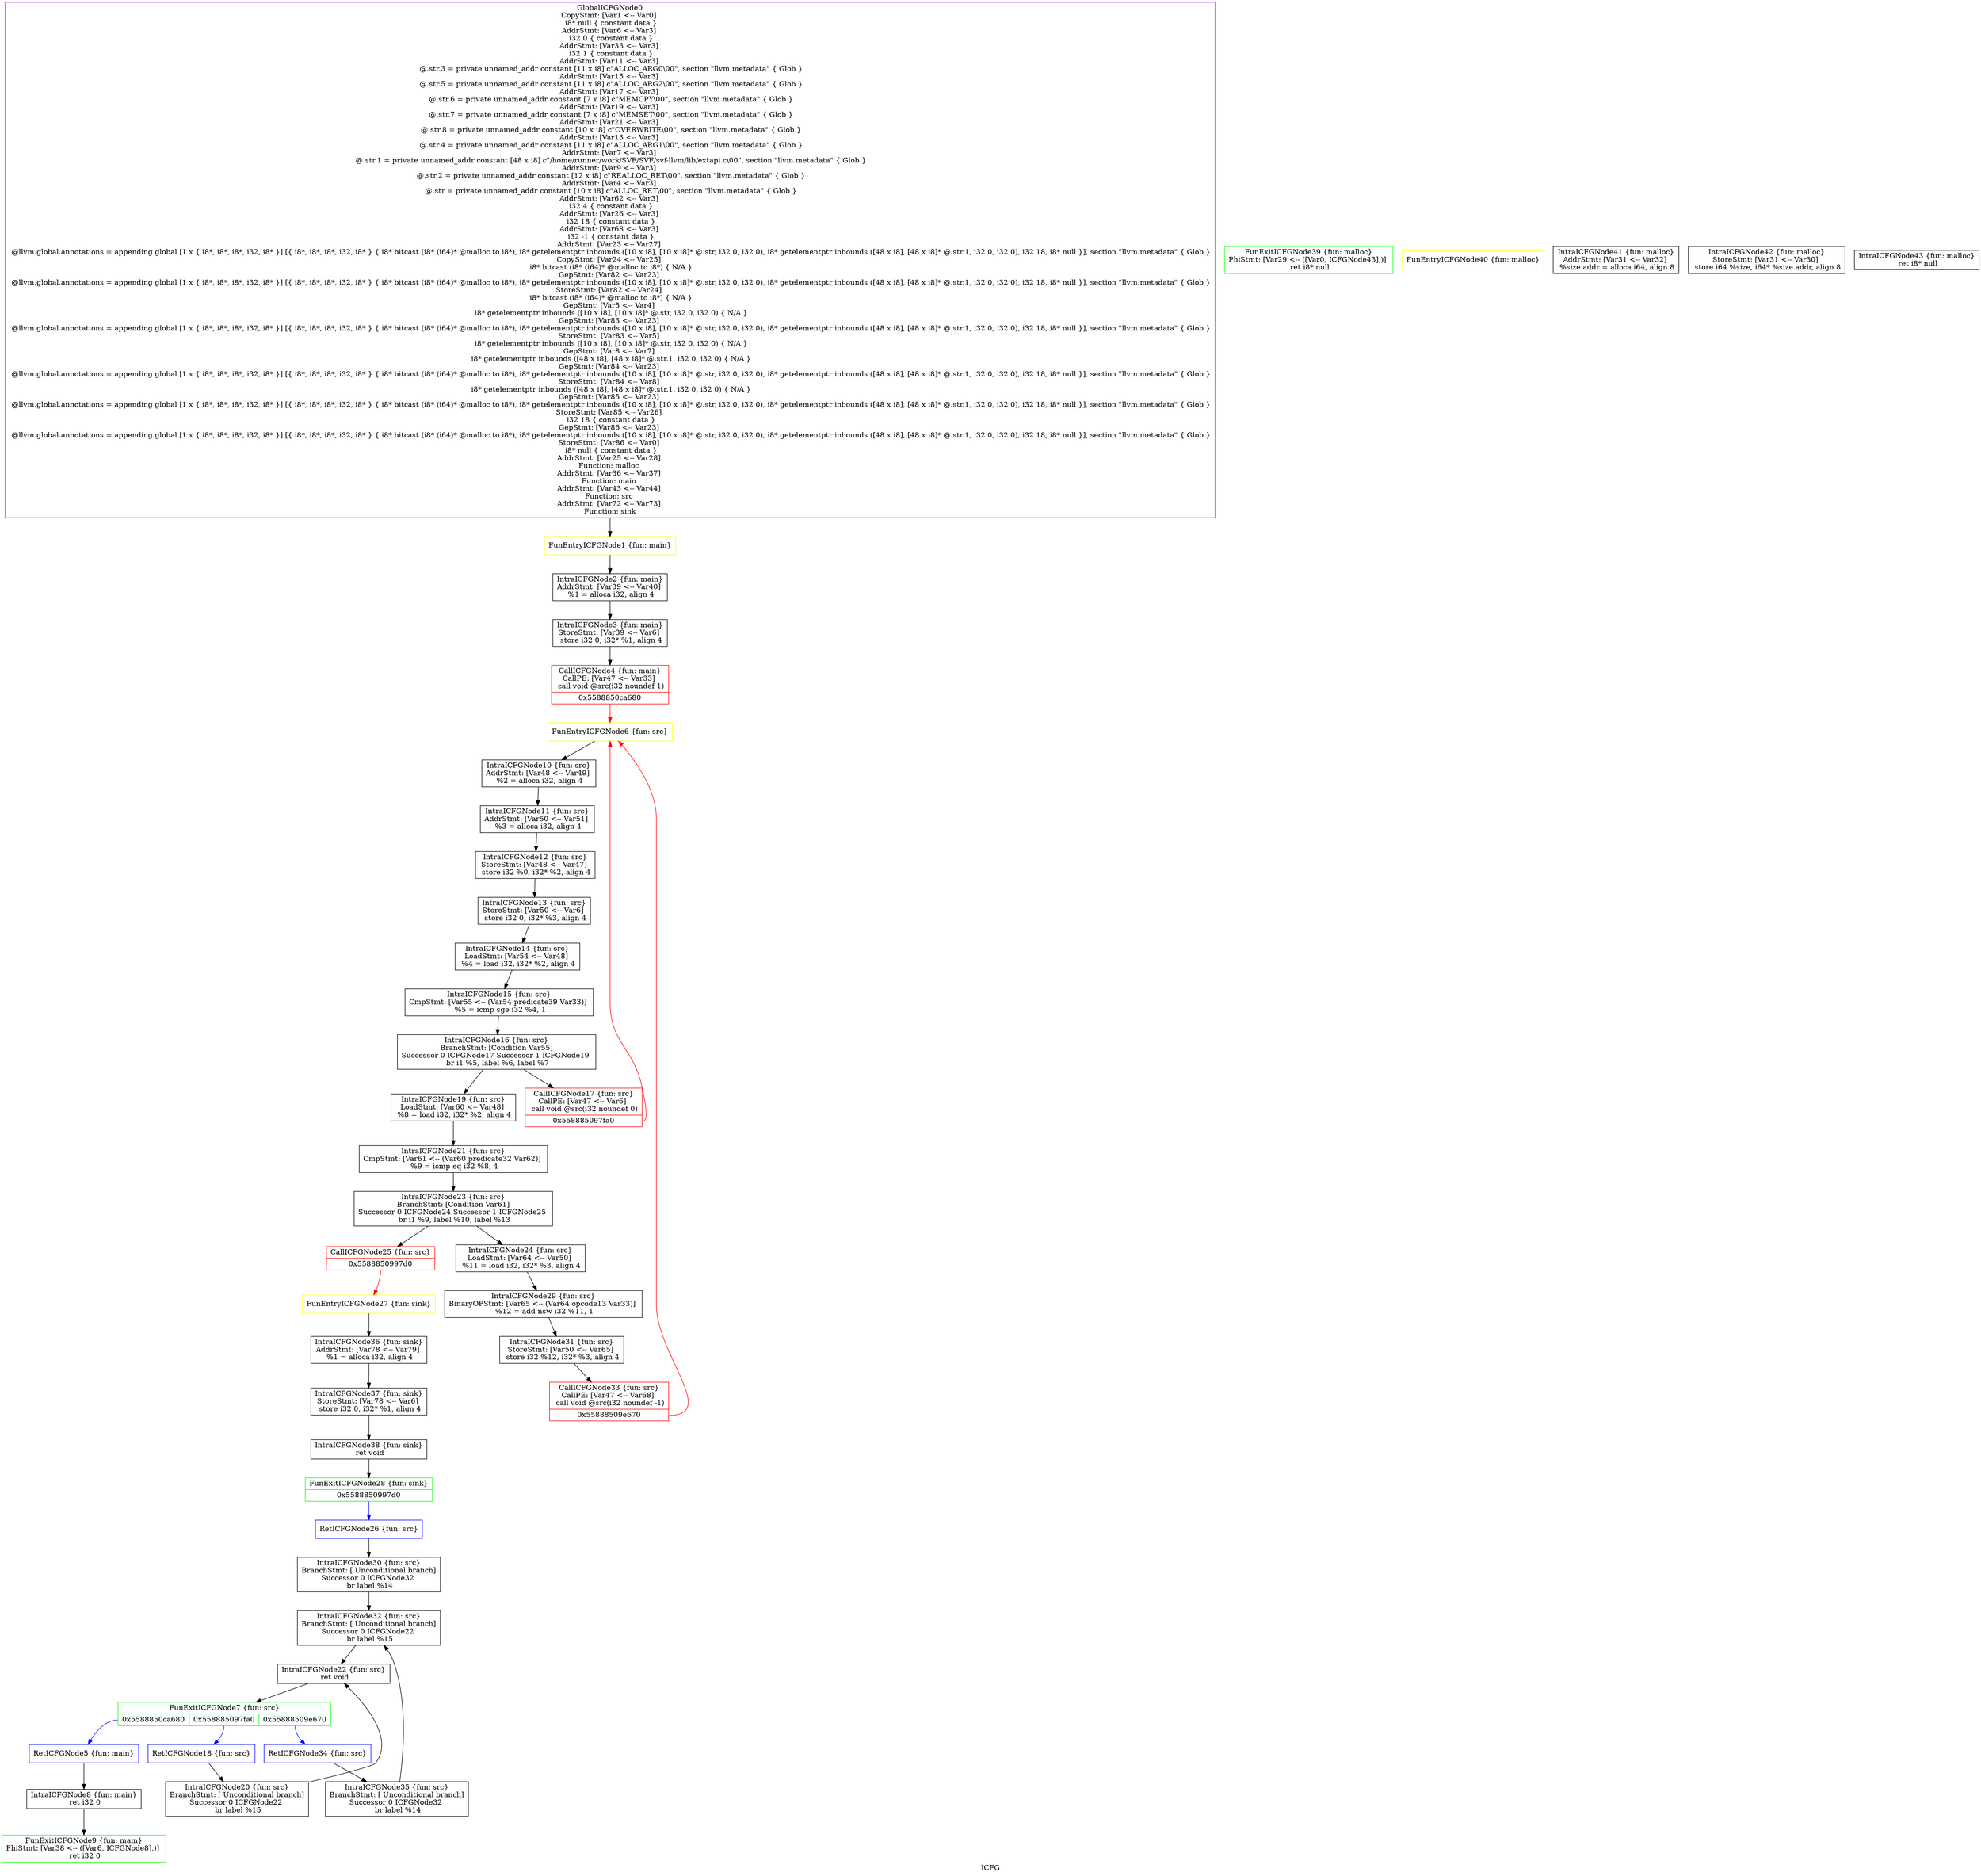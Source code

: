 digraph "ICFG" {
	label="ICFG";

	Node0x558885094ca0 [shape=record,color=purple,label="{GlobalICFGNode0\nCopyStmt: [Var1 \<-- Var0]  \n i8* null \{ constant data \}\nAddrStmt: [Var6 \<-- Var3]  \n i32 0 \{ constant data \}\nAddrStmt: [Var33 \<-- Var3]  \n i32 1 \{ constant data \}\nAddrStmt: [Var11 \<-- Var3]  \n @.str.3 = private unnamed_addr constant [11 x i8] c\"ALLOC_ARG0\\00\", section \"llvm.metadata\" \{ Glob  \}\nAddrStmt: [Var15 \<-- Var3]  \n @.str.5 = private unnamed_addr constant [11 x i8] c\"ALLOC_ARG2\\00\", section \"llvm.metadata\" \{ Glob  \}\nAddrStmt: [Var17 \<-- Var3]  \n @.str.6 = private unnamed_addr constant [7 x i8] c\"MEMCPY\\00\", section \"llvm.metadata\" \{ Glob  \}\nAddrStmt: [Var19 \<-- Var3]  \n @.str.7 = private unnamed_addr constant [7 x i8] c\"MEMSET\\00\", section \"llvm.metadata\" \{ Glob  \}\nAddrStmt: [Var21 \<-- Var3]  \n @.str.8 = private unnamed_addr constant [10 x i8] c\"OVERWRITE\\00\", section \"llvm.metadata\" \{ Glob  \}\nAddrStmt: [Var13 \<-- Var3]  \n @.str.4 = private unnamed_addr constant [11 x i8] c\"ALLOC_ARG1\\00\", section \"llvm.metadata\" \{ Glob  \}\nAddrStmt: [Var7 \<-- Var3]  \n @.str.1 = private unnamed_addr constant [48 x i8] c\"/home/runner/work/SVF/SVF/svf-llvm/lib/extapi.c\\00\", section \"llvm.metadata\" \{ Glob  \}\nAddrStmt: [Var9 \<-- Var3]  \n @.str.2 = private unnamed_addr constant [12 x i8] c\"REALLOC_RET\\00\", section \"llvm.metadata\" \{ Glob  \}\nAddrStmt: [Var4 \<-- Var3]  \n @.str = private unnamed_addr constant [10 x i8] c\"ALLOC_RET\\00\", section \"llvm.metadata\" \{ Glob  \}\nAddrStmt: [Var62 \<-- Var3]  \n i32 4 \{ constant data \}\nAddrStmt: [Var26 \<-- Var3]  \n i32 18 \{ constant data \}\nAddrStmt: [Var68 \<-- Var3]  \n i32 -1 \{ constant data \}\nAddrStmt: [Var23 \<-- Var27]  \n @llvm.global.annotations = appending global [1 x \{ i8*, i8*, i8*, i32, i8* \}] [\{ i8*, i8*, i8*, i32, i8* \} \{ i8* bitcast (i8* (i64)* @malloc to i8*), i8* getelementptr inbounds ([10 x i8], [10 x i8]* @.str, i32 0, i32 0), i8* getelementptr inbounds ([48 x i8], [48 x i8]* @.str.1, i32 0, i32 0), i32 18, i8* null \}], section \"llvm.metadata\" \{ Glob  \}\nCopyStmt: [Var24 \<-- Var25]  \n i8* bitcast (i8* (i64)* @malloc to i8*) \{ N/A \}\nGepStmt: [Var82 \<-- Var23]  \n @llvm.global.annotations = appending global [1 x \{ i8*, i8*, i8*, i32, i8* \}] [\{ i8*, i8*, i8*, i32, i8* \} \{ i8* bitcast (i8* (i64)* @malloc to i8*), i8* getelementptr inbounds ([10 x i8], [10 x i8]* @.str, i32 0, i32 0), i8* getelementptr inbounds ([48 x i8], [48 x i8]* @.str.1, i32 0, i32 0), i32 18, i8* null \}], section \"llvm.metadata\" \{ Glob  \}\nStoreStmt: [Var82 \<-- Var24]  \n i8* bitcast (i8* (i64)* @malloc to i8*) \{ N/A \}\nGepStmt: [Var5 \<-- Var4]  \n i8* getelementptr inbounds ([10 x i8], [10 x i8]* @.str, i32 0, i32 0) \{ N/A \}\nGepStmt: [Var83 \<-- Var23]  \n @llvm.global.annotations = appending global [1 x \{ i8*, i8*, i8*, i32, i8* \}] [\{ i8*, i8*, i8*, i32, i8* \} \{ i8* bitcast (i8* (i64)* @malloc to i8*), i8* getelementptr inbounds ([10 x i8], [10 x i8]* @.str, i32 0, i32 0), i8* getelementptr inbounds ([48 x i8], [48 x i8]* @.str.1, i32 0, i32 0), i32 18, i8* null \}], section \"llvm.metadata\" \{ Glob  \}\nStoreStmt: [Var83 \<-- Var5]  \n i8* getelementptr inbounds ([10 x i8], [10 x i8]* @.str, i32 0, i32 0) \{ N/A \}\nGepStmt: [Var8 \<-- Var7]  \n i8* getelementptr inbounds ([48 x i8], [48 x i8]* @.str.1, i32 0, i32 0) \{ N/A \}\nGepStmt: [Var84 \<-- Var23]  \n @llvm.global.annotations = appending global [1 x \{ i8*, i8*, i8*, i32, i8* \}] [\{ i8*, i8*, i8*, i32, i8* \} \{ i8* bitcast (i8* (i64)* @malloc to i8*), i8* getelementptr inbounds ([10 x i8], [10 x i8]* @.str, i32 0, i32 0), i8* getelementptr inbounds ([48 x i8], [48 x i8]* @.str.1, i32 0, i32 0), i32 18, i8* null \}], section \"llvm.metadata\" \{ Glob  \}\nStoreStmt: [Var84 \<-- Var8]  \n i8* getelementptr inbounds ([48 x i8], [48 x i8]* @.str.1, i32 0, i32 0) \{ N/A \}\nGepStmt: [Var85 \<-- Var23]  \n @llvm.global.annotations = appending global [1 x \{ i8*, i8*, i8*, i32, i8* \}] [\{ i8*, i8*, i8*, i32, i8* \} \{ i8* bitcast (i8* (i64)* @malloc to i8*), i8* getelementptr inbounds ([10 x i8], [10 x i8]* @.str, i32 0, i32 0), i8* getelementptr inbounds ([48 x i8], [48 x i8]* @.str.1, i32 0, i32 0), i32 18, i8* null \}], section \"llvm.metadata\" \{ Glob  \}\nStoreStmt: [Var85 \<-- Var26]  \n i32 18 \{ constant data \}\nGepStmt: [Var86 \<-- Var23]  \n @llvm.global.annotations = appending global [1 x \{ i8*, i8*, i8*, i32, i8* \}] [\{ i8*, i8*, i8*, i32, i8* \} \{ i8* bitcast (i8* (i64)* @malloc to i8*), i8* getelementptr inbounds ([10 x i8], [10 x i8]* @.str, i32 0, i32 0), i8* getelementptr inbounds ([48 x i8], [48 x i8]* @.str.1, i32 0, i32 0), i32 18, i8* null \}], section \"llvm.metadata\" \{ Glob  \}\nStoreStmt: [Var86 \<-- Var0]  \n i8* null \{ constant data \}\nAddrStmt: [Var25 \<-- Var28]  \nFunction: malloc \nAddrStmt: [Var36 \<-- Var37]  \nFunction: main \nAddrStmt: [Var43 \<-- Var44]  \nFunction: src \nAddrStmt: [Var72 \<-- Var73]  \nFunction: sink }"];
	Node0x558885094ca0 -> Node0x5588850a59d0[style=solid];
	Node0x5588850a59d0 [shape=record,color=yellow,label="{FunEntryICFGNode1 \{fun: main\}}"];
	Node0x5588850a59d0 -> Node0x5588850e2780[style=solid];
	Node0x5588850e2780 [shape=record,color=black,label="{IntraICFGNode2 \{fun: main\}\nAddrStmt: [Var39 \<-- Var40]  \n   %1 = alloca i32, align 4 }"];
	Node0x5588850e2780 -> Node0x5588850d76d0[style=solid];
	Node0x5588850d76d0 [shape=record,color=black,label="{IntraICFGNode3 \{fun: main\}\nStoreStmt: [Var39 \<-- Var6]  \n   store i32 0, i32* %1, align 4 }"];
	Node0x5588850d76d0 -> Node0x5588850727d0[style=solid];
	Node0x5588850727d0 [shape=record,color=red,label="{CallICFGNode4 \{fun: main\}\nCallPE: [Var47 \<-- Var33]  \n   call void @src(i32 noundef 1) |{<s0>0x5588850ca680}}"];
	Node0x5588850727d0:s0 -> Node0x558885074040[style=solid,color=red];
	Node0x558885099ca0 [shape=record,color=blue,label="{RetICFGNode5 \{fun: main\}}"];
	Node0x558885099ca0 -> Node0x5588850dac90[style=solid];
	Node0x558885074040 [shape=record,color=yellow,label="{FunEntryICFGNode6 \{fun: src\}}"];
	Node0x558885074040 -> Node0x5588850dfbd0[style=solid];
	Node0x5588850d3db0 [shape=record,color=green,label="{FunExitICFGNode7 \{fun: src\}|{<s0>0x5588850ca680|<s1>0x558885097fa0|<s2>0x55888509e670}}"];
	Node0x5588850d3db0:s0 -> Node0x558885099ca0[style=solid,color=blue];
	Node0x5588850d3db0:s1 -> Node0x5588850712e0[style=solid,color=blue];
	Node0x5588850d3db0:s2 -> Node0x558885061680[style=solid,color=blue];
	Node0x5588850dac90 [shape=record,color=black,label="{IntraICFGNode8 \{fun: main\}\n   ret i32 0 }"];
	Node0x5588850dac90 -> Node0x5588850de1b0[style=solid];
	Node0x5588850de1b0 [shape=record,color=green,label="{FunExitICFGNode9 \{fun: main\}\nPhiStmt: [Var38 \<-- ([Var6, ICFGNode8],)]  \n   ret i32 0 }"];
	Node0x5588850dfbd0 [shape=record,color=black,label="{IntraICFGNode10 \{fun: src\}\nAddrStmt: [Var48 \<-- Var49]  \n   %2 = alloca i32, align 4 }"];
	Node0x5588850dfbd0 -> Node0x5588850e2de0[style=solid];
	Node0x5588850e2de0 [shape=record,color=black,label="{IntraICFGNode11 \{fun: src\}\nAddrStmt: [Var50 \<-- Var51]  \n   %3 = alloca i32, align 4 }"];
	Node0x5588850e2de0 -> Node0x5588850e3990[style=solid];
	Node0x5588850e3990 [shape=record,color=black,label="{IntraICFGNode12 \{fun: src\}\nStoreStmt: [Var48 \<-- Var47]  \n   store i32 %0, i32* %2, align 4 }"];
	Node0x5588850e3990 -> Node0x5588850e4410[style=solid];
	Node0x5588850e4410 [shape=record,color=black,label="{IntraICFGNode13 \{fun: src\}\nStoreStmt: [Var50 \<-- Var6]  \n   store i32 0, i32* %3, align 4 }"];
	Node0x5588850e4410 -> Node0x5588850e5d30[style=solid];
	Node0x5588850e5d30 [shape=record,color=black,label="{IntraICFGNode14 \{fun: src\}\nLoadStmt: [Var54 \<-- Var48]  \n   %4 = load i32, i32* %2, align 4 }"];
	Node0x5588850e5d30 -> Node0x5588850e7c00[style=solid];
	Node0x5588850e7c00 [shape=record,color=black,label="{IntraICFGNode15 \{fun: src\}\nCmpStmt: [Var55 \<-- (Var54 predicate39 Var33)]  \n   %5 = icmp sge i32 %4, 1 }"];
	Node0x5588850e7c00 -> Node0x5588850d4740[style=solid];
	Node0x5588850d4740 [shape=record,color=black,label="{IntraICFGNode16 \{fun: src\}\nBranchStmt: [Condition Var55]\nSuccessor 0 ICFGNode17   Successor 1 ICFGNode19   \n   br i1 %5, label %6, label %7 }"];
	Node0x5588850d4740 -> Node0x5588850dc9c0[style=solid];
	Node0x5588850d4740 -> Node0x5588850e5e30[style=solid];
	Node0x5588850dc9c0 [shape=record,color=red,label="{CallICFGNode17 \{fun: src\}\nCallPE: [Var47 \<-- Var6]  \n   call void @src(i32 noundef 0) |{<s0>0x558885097fa0}}"];
	Node0x5588850dc9c0:s0 -> Node0x558885074040[style=solid,color=red];
	Node0x5588850712e0 [shape=record,color=blue,label="{RetICFGNode18 \{fun: src\}}"];
	Node0x5588850712e0 -> Node0x558885071770[style=solid];
	Node0x5588850e5e30 [shape=record,color=black,label="{IntraICFGNode19 \{fun: src\}\nLoadStmt: [Var60 \<-- Var48]  \n   %8 = load i32, i32* %2, align 4 }"];
	Node0x5588850e5e30 -> Node0x5588850e48b0[style=solid];
	Node0x558885071770 [shape=record,color=black,label="{IntraICFGNode20 \{fun: src\}\nBranchStmt: [ Unconditional branch]\nSuccessor 0 ICFGNode22   \n   br label %15 }"];
	Node0x558885071770 -> Node0x558885094760[style=solid];
	Node0x5588850e48b0 [shape=record,color=black,label="{IntraICFGNode21 \{fun: src\}\nCmpStmt: [Var61 \<-- (Var60 predicate32 Var62)]  \n   %9 = icmp eq i32 %8, 4 }"];
	Node0x5588850e48b0 -> Node0x5588850dffd0[style=solid];
	Node0x558885094760 [shape=record,color=black,label="{IntraICFGNode22 \{fun: src\}\n   ret void }"];
	Node0x558885094760 -> Node0x5588850d3db0[style=solid];
	Node0x5588850dffd0 [shape=record,color=black,label="{IntraICFGNode23 \{fun: src\}\nBranchStmt: [Condition Var61]\nSuccessor 0 ICFGNode24   Successor 1 ICFGNode25   \n   br i1 %9, label %10, label %13 }"];
	Node0x5588850dffd0 -> Node0x5588850d8920[style=solid];
	Node0x5588850dffd0 -> Node0x5588850db7f0[style=solid];
	Node0x5588850d8920 [shape=record,color=black,label="{IntraICFGNode24 \{fun: src\}\nLoadStmt: [Var64 \<-- Var50]  \n   %11 = load i32, i32* %3, align 4 }"];
	Node0x5588850d8920 -> Node0x5588850e1f90[style=solid];
	Node0x5588850db7f0 [shape=record,color=red,label="{CallICFGNode25 \{fun: src\}|{<s0>0x5588850997d0}}"];
	Node0x5588850db7f0:s0 -> Node0x5588850671b0[style=solid,color=red];
	Node0x55888506fb00 [shape=record,color=blue,label="{RetICFGNode26 \{fun: src\}}"];
	Node0x55888506fb00 -> Node0x5588850dbbf0[style=solid];
	Node0x5588850671b0 [shape=record,color=yellow,label="{FunEntryICFGNode27 \{fun: sink\}}"];
	Node0x5588850671b0 -> Node0x5588850dbad0[style=solid];
	Node0x5588850dc760 [shape=record,color=green,label="{FunExitICFGNode28 \{fun: sink\}|{<s0>0x5588850997d0}}"];
	Node0x5588850dc760:s0 -> Node0x55888506fb00[style=solid,color=blue];
	Node0x5588850e1f90 [shape=record,color=black,label="{IntraICFGNode29 \{fun: src\}\nBinaryOPStmt: [Var65 \<-- (Var64 opcode13 Var33)]  \n   %12 = add nsw i32 %11, 1 }"];
	Node0x5588850e1f90 -> Node0x5588850d55c0[style=solid];
	Node0x5588850dbbf0 [shape=record,color=black,label="{IntraICFGNode30 \{fun: src\}\nBranchStmt: [ Unconditional branch]\nSuccessor 0 ICFGNode32   \n   br label %14 }"];
	Node0x5588850dbbf0 -> Node0x55888509f140[style=solid];
	Node0x5588850d55c0 [shape=record,color=black,label="{IntraICFGNode31 \{fun: src\}\nStoreStmt: [Var50 \<-- Var65]  \n   store i32 %12, i32* %3, align 4 }"];
	Node0x5588850d55c0 -> Node0x5588850d9550[style=solid];
	Node0x55888509f140 [shape=record,color=black,label="{IntraICFGNode32 \{fun: src\}\nBranchStmt: [ Unconditional branch]\nSuccessor 0 ICFGNode22   \n   br label %15 }"];
	Node0x55888509f140 -> Node0x558885094760[style=solid];
	Node0x5588850d9550 [shape=record,color=red,label="{CallICFGNode33 \{fun: src\}\nCallPE: [Var47 \<-- Var68]  \n   call void @src(i32 noundef -1) |{<s0>0x55888509e670}}"];
	Node0x5588850d9550:s0 -> Node0x558885074040[style=solid,color=red];
	Node0x558885061680 [shape=record,color=blue,label="{RetICFGNode34 \{fun: src\}}"];
	Node0x558885061680 -> Node0x5588850d9da0[style=solid];
	Node0x5588850d9da0 [shape=record,color=black,label="{IntraICFGNode35 \{fun: src\}\nBranchStmt: [ Unconditional branch]\nSuccessor 0 ICFGNode32   \n   br label %14 }"];
	Node0x5588850d9da0 -> Node0x55888509f140[style=solid];
	Node0x5588850dbad0 [shape=record,color=black,label="{IntraICFGNode36 \{fun: sink\}\nAddrStmt: [Var78 \<-- Var79]  \n   %1 = alloca i32, align 4 }"];
	Node0x5588850dbad0 -> Node0x5588850e1e20[style=solid];
	Node0x5588850e1e20 [shape=record,color=black,label="{IntraICFGNode37 \{fun: sink\}\nStoreStmt: [Var78 \<-- Var6]  \n   store i32 0, i32* %1, align 4 }"];
	Node0x5588850e1e20 -> Node0x5588850e6620[style=solid];
	Node0x5588850e6620 [shape=record,color=black,label="{IntraICFGNode38 \{fun: sink\}\n   ret void }"];
	Node0x5588850e6620 -> Node0x5588850dc760[style=solid];
	Node0x558885084200 [shape=record,color=green,label="{FunExitICFGNode39 \{fun: malloc\}\nPhiStmt: [Var29 \<-- ([Var0, ICFGNode43],)]  \n   ret i8* null }"];
	Node0x558885086c70 [shape=record,color=yellow,label="{FunEntryICFGNode40 \{fun: malloc\}}"];
	Node0x55888508a190 [shape=record,color=black,label="{IntraICFGNode41 \{fun: malloc\}\nAddrStmt: [Var31 \<-- Var32]  \n   %size.addr = alloca i64, align 8 }"];
	Node0x558885089cd0 [shape=record,color=black,label="{IntraICFGNode42 \{fun: malloc\}\nStoreStmt: [Var31 \<-- Var30]  \n   store i64 %size, i64* %size.addr, align 8 }"];
	Node0x558885089430 [shape=record,color=black,label="{IntraICFGNode43 \{fun: malloc\}\n   ret i8* null }"];
}
